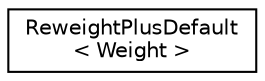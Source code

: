 digraph "Graphical Class Hierarchy"
{
  edge [fontname="Helvetica",fontsize="10",labelfontname="Helvetica",labelfontsize="10"];
  node [fontname="Helvetica",fontsize="10",shape=record];
  rankdir="LR";
  Node0 [label="ReweightPlusDefault\l\< Weight \>",height=0.2,width=0.4,color="black", fillcolor="white", style="filled",URL="$structfst_1_1ReweightPlusDefault.html"];
}
